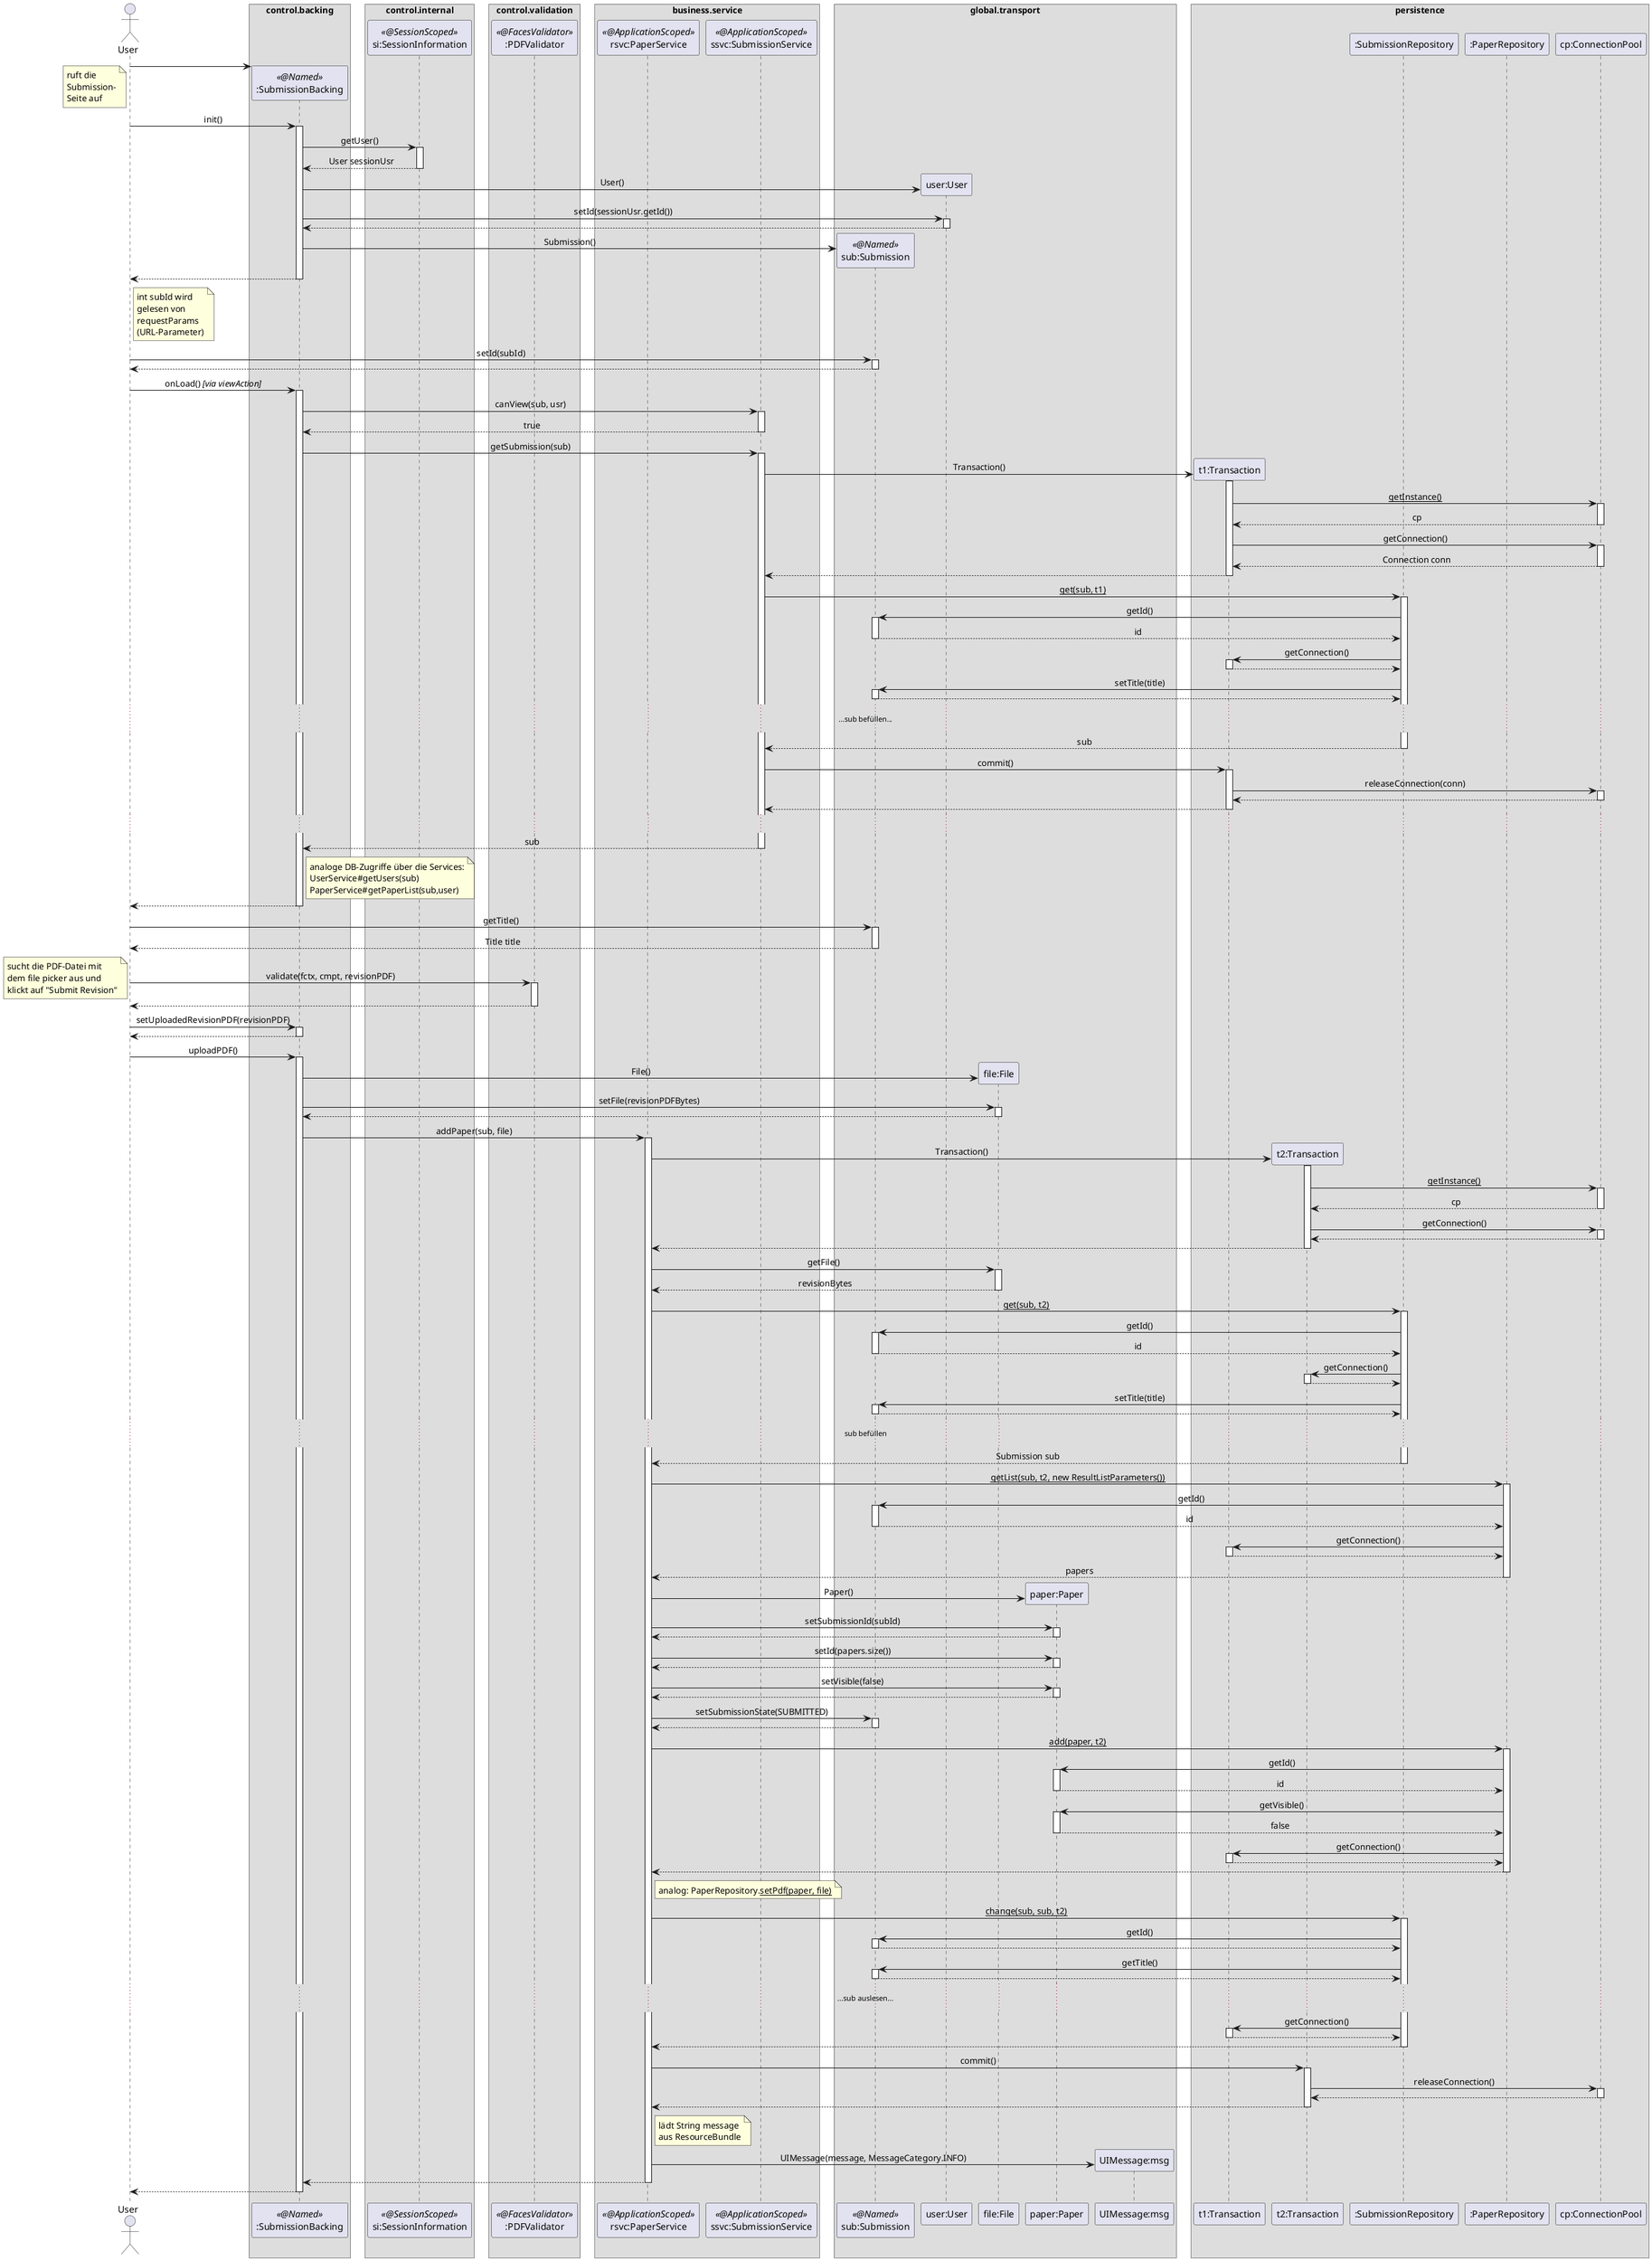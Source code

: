 @startuml
'https://plantuml.com/sequence-diagram

'!theme aws-orange
skinparam sequenceMessageAlign center
skinparam BoxPadding 10
'skinparam LifelineStrategy nosolid
'autonumber
'autoactivate on
'hide footbox

actor User as user

box "control.backing"
    participant ":SubmissionBacking" as sb << @Named >>
end box
'box "???"
'    participant ":ResourceBundle" as rscBundle
'end box
box "control.internal"
    participant "si:SessionInformation" as si << @SessionScoped >>
end box
box "control.validation"
    participant ":PDFValidator" as pdfv << @FacesValidator >>
end box
box "business.service"
    participant "rsvc:PaperService" as rsvc << @ApplicationScoped >>
    participant "ssvc:SubmissionService" as ssvc << @ApplicationScoped >>
end box
box "global.transport"
    participant "sub:Submission" as sub << @Named >>
    participant "user:User" as usr
    participant "file:File" as file
    participant "paper:Paper" as paper
    participant "UIMessage:msg" as msg
end box
box persistence
    participant "t1:Transaction" as t1
    participant "t2:Transaction" as t2
    participant ":SubmissionRepository" as sr
    participant ":PaperRepository" as pr
    participant "cp:ConnectionPool" as cp
end box

create sb
user -> sb
note left
    ruft die
    Submission-
    Seite auf
end note
user -> sb : init()
activate sb
    sb -> si ++ : getUser()
    return User sessionUsr
    sb -> usr ** : User()
    sb -> usr ++ : setId(sessionUsr.getId())
    return
    sb -> sub ** : Submission()
return

note right of user
    int subId wird
    gelesen von
    requestParams
    (URL-Parameter)
end note
user -> sub ++ : setId(subId)
return


user -> sb ++ : onLoad() //[via viewAction]//
    sb -> ssvc ++ : canView(sub, usr)
    return true

    sb -> ssvc : getSubmission(sub)
    activate ssvc
        ssvc -> t1 ** : Transaction()
        activate t1
            t1 -> cp : __getInstance()__
            activate cp
            return cp
            t1 -> cp : getConnection()
            activate cp
            return Connection conn
        return
        ssvc -> sr : __get(sub, t1)__
        activate sr
            sr -> sub : getId()
            activate sub
            return id
            sr -> t1 ++ : getConnection()
            return
            sr -> sub : setTitle(title)
            activate sub
            return
            ......sub befüllen......
        return sub
        ssvc -> t1 ++ : commit()
            t1 -> cp ++ : releaseConnection(conn)
            return
        return
'        destroy t1
        ......
    return sub

    note right of sb
        analoge DB-Zugriffe über die Services:
        UserService#getUsers(sub)
        PaperService#getPaperList(sub,user)
    end note

return

user -> sub ++ : getTitle()
return Title title

user -> pdfv ++ : validate(fctx, cmpt, revisionPDF)
note left
    sucht die PDF-Datei mit
    dem file picker aus und
    klickt auf "Submit Revision"
end note
return
user -> sb ++ : setUploadedRevisionPDF(revisionPDF)
return

user -> sb : uploadPDF()
activate sb
    sb -> file ** : File()
    sb -> file ++ : setFile(revisionPDFBytes)
    return

    sb -> rsvc : addPaper(sub, file)
    activate rsvc
        rsvc -> t2 ** : Transaction()
        activate t2
            t2 -> cp : __getInstance()__
            activate cp
            return cp
            t2 -> cp : getConnection()
            activate cp
            return
        return

        rsvc -> file ++ : getFile()
        return revisionBytes

        rsvc -> sr : __get(sub, t2)__
        activate sr
            sr -> sub : getId()
            activate sub
            return id
            sr -> t2 ++ : getConnection()
            return
            sr -> sub : setTitle(title)
            activate sub
            return
            ...sub befüllen...
        return Submission sub
        rsvc -> pr ++ : __getList(sub, t2, new ResultListParameters())__
            pr -> sub ++ : getId()
            return id
            pr -> t1 ++ : getConnection()
            return
        return papers
        rsvc -> paper ** : Paper()
        rsvc -> paper : setSubmissionId(subId)
        activate paper
        return
        rsvc -> paper : setId(papers.size())
        activate paper
        return
        rsvc -> paper ++ : setVisible(false)
        return
        rsvc -> sub ++ : setSubmissionState(SUBMITTED)
        return

        rsvc -> pr ++ : __add(paper, t2)__
            pr -> paper ++ : getId()
            return id
            pr -> paper ++ : getVisible()
            return false
            pr -> t1 ++ : getConnection()
            return
        return
        note right of rsvc
            analog: PaperRepository.__setPdf(paper, file)__
        end note

        rsvc -> sr : __change(sub, sub, t2)__
        activate sr
            sr -> sub ++ : getId()
            return
            sr -> sub ++ : getTitle()
            return
            ......sub auslesen......
            sr -> t1 ++ : getConnection()
            return
        return

        rsvc -> t2 ++ : commit()
            t2 -> cp ++ : releaseConnection()
            return
        return

        note right of rsvc
            lädt String message
            aus ResourceBundle
        end note
        rsvc -> msg ** : UIMessage(message, MessageCategory.INFO)

'        destroy t2
    return

'    subBacking -> rscBundle : getAddRevision\\\nConfirmationMsg()
'    activate rscBundle
'    return msg

return




@enduml